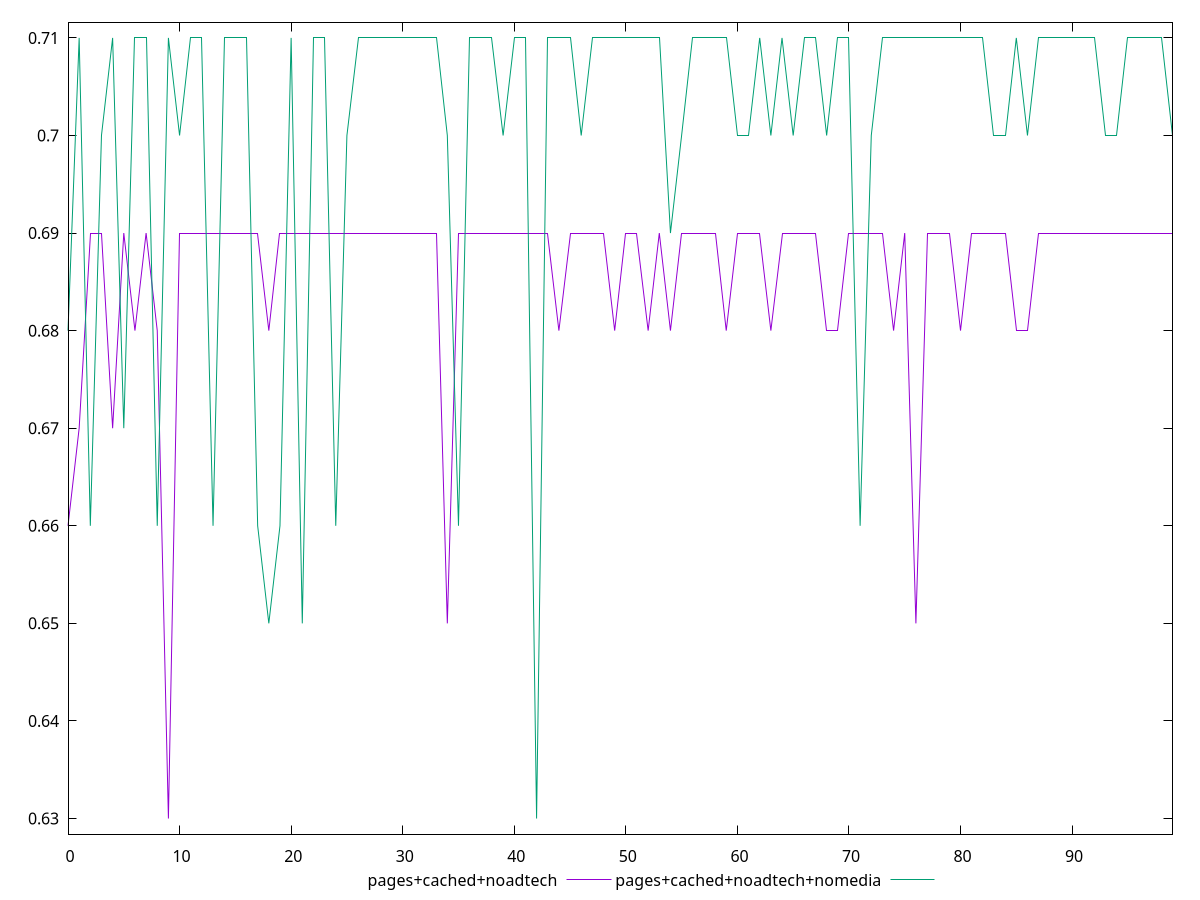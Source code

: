 reset

$pagesCachedNoadtech <<EOF
0 0.66
1 0.67
2 0.69
3 0.69
4 0.67
5 0.69
6 0.68
7 0.69
8 0.68
9 0.63
10 0.69
11 0.69
12 0.69
13 0.69
14 0.69
15 0.69
16 0.69
17 0.69
18 0.68
19 0.69
20 0.69
21 0.69
22 0.69
23 0.69
24 0.69
25 0.69
26 0.69
27 0.69
28 0.69
29 0.69
30 0.69
31 0.69
32 0.69
33 0.69
34 0.65
35 0.69
36 0.69
37 0.69
38 0.69
39 0.69
40 0.69
41 0.69
42 0.69
43 0.69
44 0.68
45 0.69
46 0.69
47 0.69
48 0.69
49 0.68
50 0.69
51 0.69
52 0.68
53 0.69
54 0.68
55 0.69
56 0.69
57 0.69
58 0.69
59 0.68
60 0.69
61 0.69
62 0.69
63 0.68
64 0.69
65 0.69
66 0.69
67 0.69
68 0.68
69 0.68
70 0.69
71 0.69
72 0.69
73 0.69
74 0.68
75 0.69
76 0.65
77 0.69
78 0.69
79 0.69
80 0.68
81 0.69
82 0.69
83 0.69
84 0.69
85 0.68
86 0.68
87 0.69
88 0.69
89 0.69
90 0.69
91 0.69
92 0.69
93 0.69
94 0.69
95 0.69
96 0.69
97 0.69
98 0.69
99 0.69
EOF

$pagesCachedNoadtechNomedia <<EOF
0 0.68
1 0.71
2 0.66
3 0.7
4 0.71
5 0.67
6 0.71
7 0.71
8 0.66
9 0.71
10 0.7
11 0.71
12 0.71
13 0.66
14 0.71
15 0.71
16 0.71
17 0.66
18 0.65
19 0.66
20 0.71
21 0.65
22 0.71
23 0.71
24 0.66
25 0.7
26 0.71
27 0.71
28 0.71
29 0.71
30 0.71
31 0.71
32 0.71
33 0.71
34 0.7
35 0.66
36 0.71
37 0.71
38 0.71
39 0.7
40 0.71
41 0.71
42 0.63
43 0.71
44 0.71
45 0.71
46 0.7
47 0.71
48 0.71
49 0.71
50 0.71
51 0.71
52 0.71
53 0.71
54 0.69
55 0.7
56 0.71
57 0.71
58 0.71
59 0.71
60 0.7
61 0.7
62 0.71
63 0.7
64 0.71
65 0.7
66 0.71
67 0.71
68 0.7
69 0.71
70 0.71
71 0.66
72 0.7
73 0.71
74 0.71
75 0.71
76 0.71
77 0.71
78 0.71
79 0.71
80 0.71
81 0.71
82 0.71
83 0.7
84 0.7
85 0.71
86 0.7
87 0.71
88 0.71
89 0.71
90 0.71
91 0.71
92 0.71
93 0.7
94 0.7
95 0.71
96 0.71
97 0.71
98 0.71
99 0.7
EOF

set key outside below
set xrange [0:99]
set yrange [0.6284:0.7116]
set trange [0.6284:0.7116]
set terminal svg size 640, 520 enhanced background rgb 'white'
set output "report_00026_2021-02-22T21:38:55.199Z/meta/score/comparison/line/2_vs_3.svg"

plot $pagesCachedNoadtech title "pages+cached+noadtech" with line, \
     $pagesCachedNoadtechNomedia title "pages+cached+noadtech+nomedia" with line

reset
